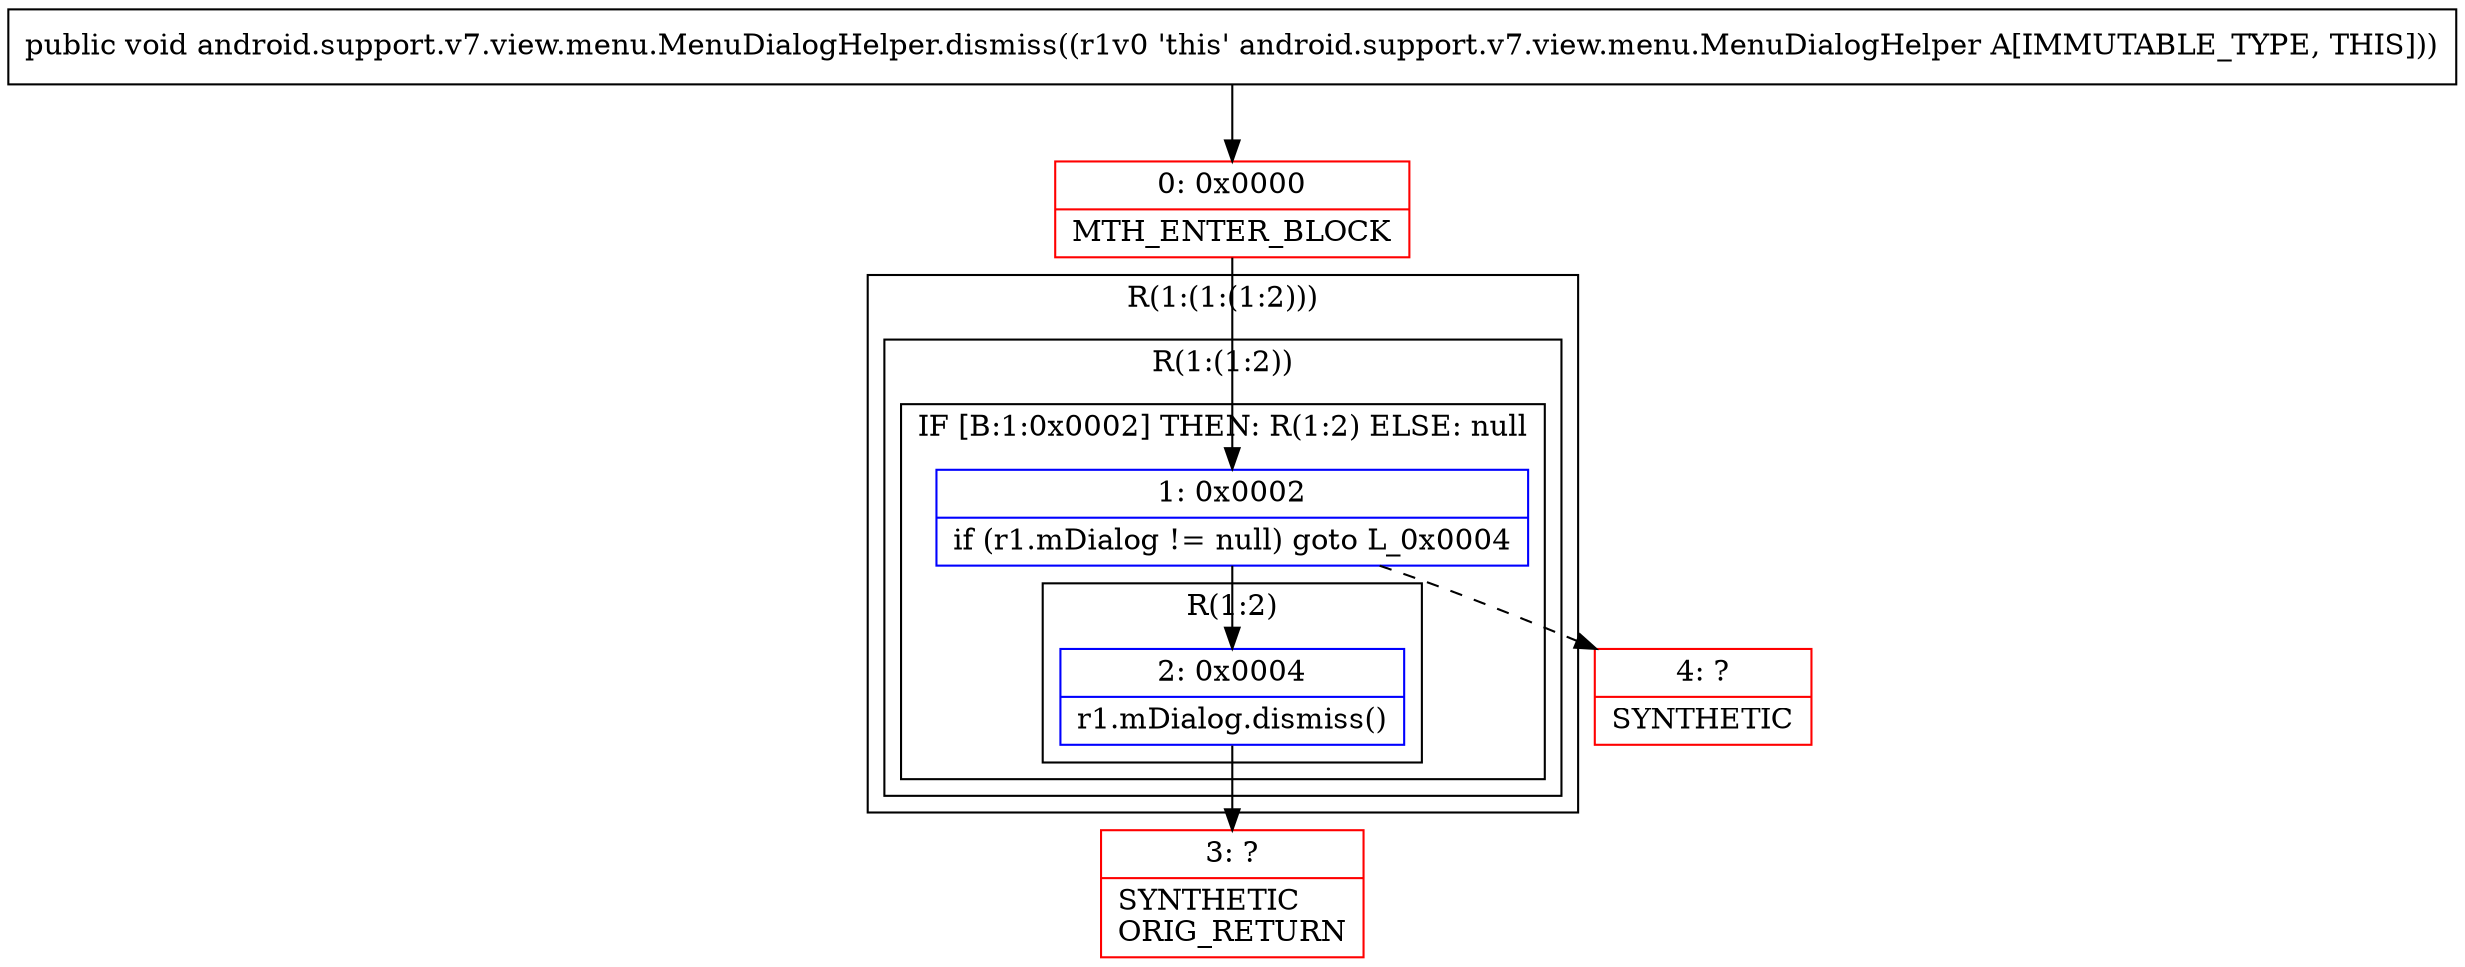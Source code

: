 digraph "CFG forandroid.support.v7.view.menu.MenuDialogHelper.dismiss()V" {
subgraph cluster_Region_166878440 {
label = "R(1:(1:(1:2)))";
node [shape=record,color=blue];
subgraph cluster_Region_1309100266 {
label = "R(1:(1:2))";
node [shape=record,color=blue];
subgraph cluster_IfRegion_780719909 {
label = "IF [B:1:0x0002] THEN: R(1:2) ELSE: null";
node [shape=record,color=blue];
Node_1 [shape=record,label="{1\:\ 0x0002|if (r1.mDialog != null) goto L_0x0004\l}"];
subgraph cluster_Region_139312880 {
label = "R(1:2)";
node [shape=record,color=blue];
Node_2 [shape=record,label="{2\:\ 0x0004|r1.mDialog.dismiss()\l}"];
}
}
}
}
Node_0 [shape=record,color=red,label="{0\:\ 0x0000|MTH_ENTER_BLOCK\l}"];
Node_3 [shape=record,color=red,label="{3\:\ ?|SYNTHETIC\lORIG_RETURN\l}"];
Node_4 [shape=record,color=red,label="{4\:\ ?|SYNTHETIC\l}"];
MethodNode[shape=record,label="{public void android.support.v7.view.menu.MenuDialogHelper.dismiss((r1v0 'this' android.support.v7.view.menu.MenuDialogHelper A[IMMUTABLE_TYPE, THIS])) }"];
MethodNode -> Node_0;
Node_1 -> Node_2;
Node_1 -> Node_4[style=dashed];
Node_2 -> Node_3;
Node_0 -> Node_1;
}

